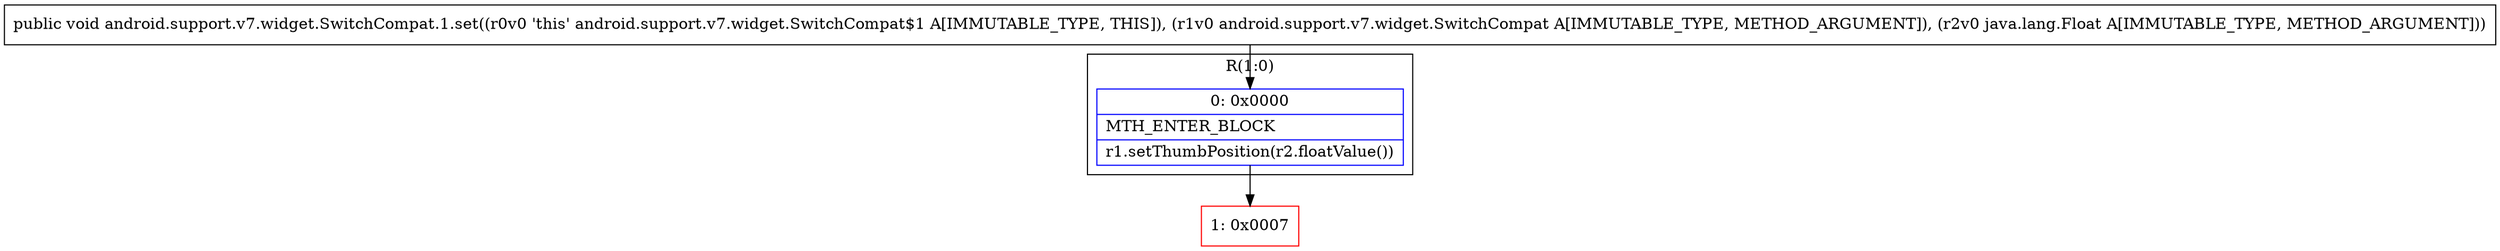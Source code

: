 digraph "CFG forandroid.support.v7.widget.SwitchCompat.1.set(Landroid\/support\/v7\/widget\/SwitchCompat;Ljava\/lang\/Float;)V" {
subgraph cluster_Region_364963450 {
label = "R(1:0)";
node [shape=record,color=blue];
Node_0 [shape=record,label="{0\:\ 0x0000|MTH_ENTER_BLOCK\l|r1.setThumbPosition(r2.floatValue())\l}"];
}
Node_1 [shape=record,color=red,label="{1\:\ 0x0007}"];
MethodNode[shape=record,label="{public void android.support.v7.widget.SwitchCompat.1.set((r0v0 'this' android.support.v7.widget.SwitchCompat$1 A[IMMUTABLE_TYPE, THIS]), (r1v0 android.support.v7.widget.SwitchCompat A[IMMUTABLE_TYPE, METHOD_ARGUMENT]), (r2v0 java.lang.Float A[IMMUTABLE_TYPE, METHOD_ARGUMENT])) }"];
MethodNode -> Node_0;
Node_0 -> Node_1;
}

